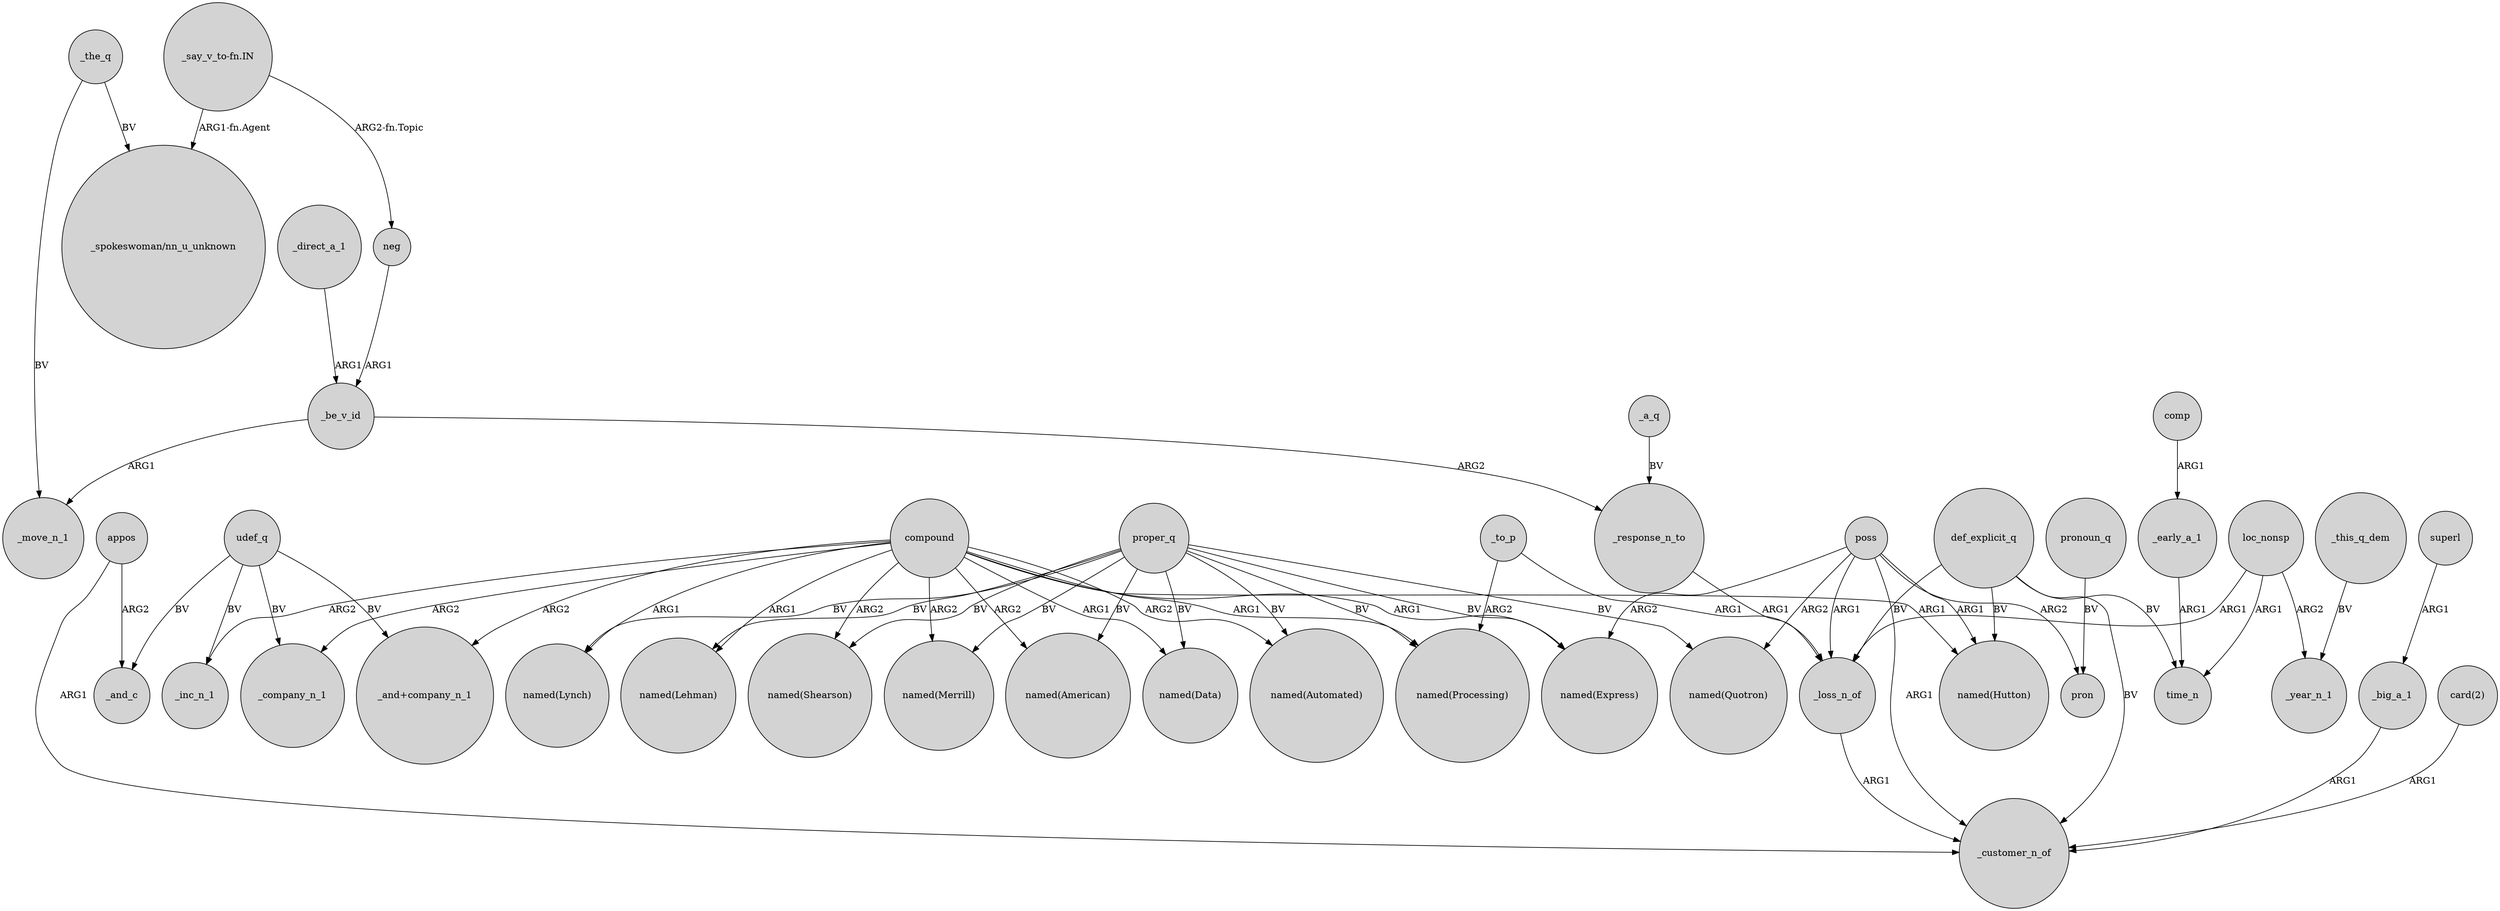 digraph {
	node [shape=circle style=filled]
	_be_v_id -> _move_n_1 [label=ARG1]
	appos -> _customer_n_of [label=ARG1]
	compound -> "named(Lynch)" [label=ARG1]
	compound -> "named(Processing)" [label=ARG1]
	udef_q -> _inc_n_1 [label=BV]
	poss -> pron [label=ARG2]
	proper_q -> "named(Quotron)" [label=BV]
	poss -> "named(Express)" [label=ARG2]
	proper_q -> "named(Shearson)" [label=BV]
	_direct_a_1 -> _be_v_id [label=ARG1]
	proper_q -> "named(American)" [label=BV]
	def_explicit_q -> time_n [label=BV]
	_big_a_1 -> _customer_n_of [label=ARG1]
	proper_q -> "named(Express)" [label=BV]
	def_explicit_q -> _customer_n_of [label=BV]
	compound -> _company_n_1 [label=ARG2]
	def_explicit_q -> _loss_n_of [label=BV]
	loc_nonsp -> _loss_n_of [label=ARG1]
	proper_q -> "named(Lynch)" [label=BV]
	compound -> "named(Express)" [label=ARG1]
	_response_n_to -> _loss_n_of [label=ARG1]
	_the_q -> "_spokeswoman/nn_u_unknown" [label=BV]
	compound -> "named(Merrill)" [label=ARG2]
	loc_nonsp -> time_n [label=ARG1]
	poss -> _loss_n_of [label=ARG1]
	_the_q -> _move_n_1 [label=BV]
	compound -> "named(American)" [label=ARG2]
	proper_q -> "named(Automated)" [label=BV]
	comp -> _early_a_1 [label=ARG1]
	proper_q -> "named(Lehman)" [label=BV]
	"card(2)" -> _customer_n_of [label=ARG1]
	_loss_n_of -> _customer_n_of [label=ARG1]
	pronoun_q -> pron [label=BV]
	appos -> _and_c [label=ARG2]
	def_explicit_q -> "named(Hutton)" [label=BV]
	poss -> _customer_n_of [label=ARG1]
	compound -> "_and+company_n_1" [label=ARG2]
	proper_q -> "named(Data)" [label=BV]
	_a_q -> _response_n_to [label=BV]
	_to_p -> "named(Processing)" [label=ARG2]
	poss -> "named(Hutton)" [label=ARG1]
	proper_q -> "named(Processing)" [label=BV]
	compound -> "named(Data)" [label=ARG1]
	loc_nonsp -> _year_n_1 [label=ARG2]
	"_say_v_to-fn.IN" -> "_spokeswoman/nn_u_unknown" [label="ARG1-fn.Agent"]
	_to_p -> _loss_n_of [label=ARG1]
	_early_a_1 -> time_n [label=ARG1]
	compound -> "named(Automated)" [label=ARG2]
	"_say_v_to-fn.IN" -> neg [label="ARG2-fn.Topic"]
	neg -> _be_v_id [label=ARG1]
	_be_v_id -> _response_n_to [label=ARG2]
	proper_q -> "named(Merrill)" [label=BV]
	udef_q -> "_and+company_n_1" [label=BV]
	compound -> "named(Shearson)" [label=ARG2]
	superl -> _big_a_1 [label=ARG1]
	udef_q -> _and_c [label=BV]
	compound -> "named(Lehman)" [label=ARG1]
	poss -> "named(Quotron)" [label=ARG2]
	compound -> _inc_n_1 [label=ARG2]
	compound -> "named(Hutton)" [label=ARG1]
	udef_q -> _company_n_1 [label=BV]
	_this_q_dem -> _year_n_1 [label=BV]
}
